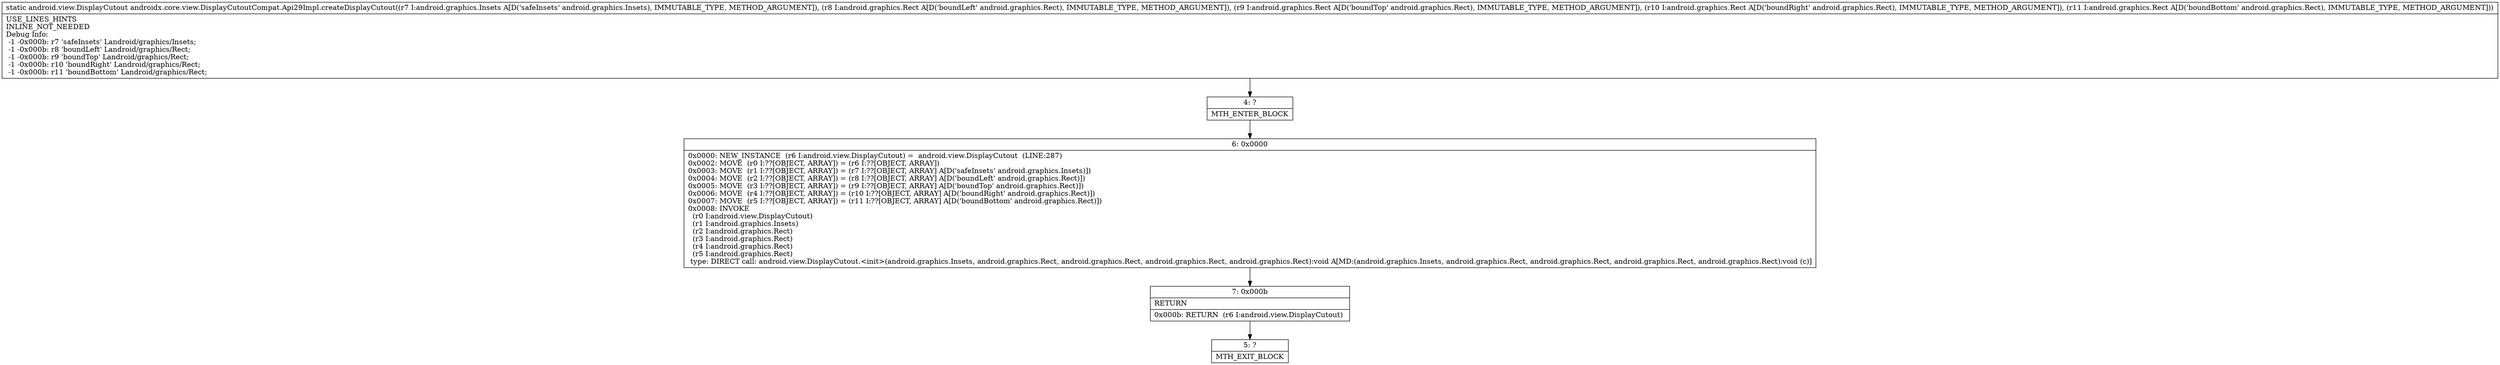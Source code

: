 digraph "CFG forandroidx.core.view.DisplayCutoutCompat.Api29Impl.createDisplayCutout(Landroid\/graphics\/Insets;Landroid\/graphics\/Rect;Landroid\/graphics\/Rect;Landroid\/graphics\/Rect;Landroid\/graphics\/Rect;)Landroid\/view\/DisplayCutout;" {
Node_4 [shape=record,label="{4\:\ ?|MTH_ENTER_BLOCK\l}"];
Node_6 [shape=record,label="{6\:\ 0x0000|0x0000: NEW_INSTANCE  (r6 I:android.view.DisplayCutout) =  android.view.DisplayCutout  (LINE:287)\l0x0002: MOVE  (r0 I:??[OBJECT, ARRAY]) = (r6 I:??[OBJECT, ARRAY]) \l0x0003: MOVE  (r1 I:??[OBJECT, ARRAY]) = (r7 I:??[OBJECT, ARRAY] A[D('safeInsets' android.graphics.Insets)]) \l0x0004: MOVE  (r2 I:??[OBJECT, ARRAY]) = (r8 I:??[OBJECT, ARRAY] A[D('boundLeft' android.graphics.Rect)]) \l0x0005: MOVE  (r3 I:??[OBJECT, ARRAY]) = (r9 I:??[OBJECT, ARRAY] A[D('boundTop' android.graphics.Rect)]) \l0x0006: MOVE  (r4 I:??[OBJECT, ARRAY]) = (r10 I:??[OBJECT, ARRAY] A[D('boundRight' android.graphics.Rect)]) \l0x0007: MOVE  (r5 I:??[OBJECT, ARRAY]) = (r11 I:??[OBJECT, ARRAY] A[D('boundBottom' android.graphics.Rect)]) \l0x0008: INVOKE  \l  (r0 I:android.view.DisplayCutout)\l  (r1 I:android.graphics.Insets)\l  (r2 I:android.graphics.Rect)\l  (r3 I:android.graphics.Rect)\l  (r4 I:android.graphics.Rect)\l  (r5 I:android.graphics.Rect)\l type: DIRECT call: android.view.DisplayCutout.\<init\>(android.graphics.Insets, android.graphics.Rect, android.graphics.Rect, android.graphics.Rect, android.graphics.Rect):void A[MD:(android.graphics.Insets, android.graphics.Rect, android.graphics.Rect, android.graphics.Rect, android.graphics.Rect):void (c)]\l}"];
Node_7 [shape=record,label="{7\:\ 0x000b|RETURN\l|0x000b: RETURN  (r6 I:android.view.DisplayCutout) \l}"];
Node_5 [shape=record,label="{5\:\ ?|MTH_EXIT_BLOCK\l}"];
MethodNode[shape=record,label="{static android.view.DisplayCutout androidx.core.view.DisplayCutoutCompat.Api29Impl.createDisplayCutout((r7 I:android.graphics.Insets A[D('safeInsets' android.graphics.Insets), IMMUTABLE_TYPE, METHOD_ARGUMENT]), (r8 I:android.graphics.Rect A[D('boundLeft' android.graphics.Rect), IMMUTABLE_TYPE, METHOD_ARGUMENT]), (r9 I:android.graphics.Rect A[D('boundTop' android.graphics.Rect), IMMUTABLE_TYPE, METHOD_ARGUMENT]), (r10 I:android.graphics.Rect A[D('boundRight' android.graphics.Rect), IMMUTABLE_TYPE, METHOD_ARGUMENT]), (r11 I:android.graphics.Rect A[D('boundBottom' android.graphics.Rect), IMMUTABLE_TYPE, METHOD_ARGUMENT]))  | USE_LINES_HINTS\lINLINE_NOT_NEEDED\lDebug Info:\l  \-1 \-0x000b: r7 'safeInsets' Landroid\/graphics\/Insets;\l  \-1 \-0x000b: r8 'boundLeft' Landroid\/graphics\/Rect;\l  \-1 \-0x000b: r9 'boundTop' Landroid\/graphics\/Rect;\l  \-1 \-0x000b: r10 'boundRight' Landroid\/graphics\/Rect;\l  \-1 \-0x000b: r11 'boundBottom' Landroid\/graphics\/Rect;\l}"];
MethodNode -> Node_4;Node_4 -> Node_6;
Node_6 -> Node_7;
Node_7 -> Node_5;
}

